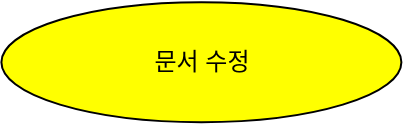 <mxfile version="26.0.16">
  <diagram name="Page-1" id="0">
    <mxGraphModel dx="974" dy="428" grid="1" gridSize="10" guides="1" tooltips="1" connect="1" arrows="1" fold="1" page="1" pageScale="1" pageWidth="827" pageHeight="1169" math="0" shadow="0">
      <root>
        <!-- 기안자 역할 -->
        <mxCell id="1" value="기안자" style="actor;whiteSpace=wrap;html=1;fillColor=#FFDDDD;strokeColor=#CC0000" vertex="1" connectable="0">
          <mxGeometry x="0.1" y="0.1" width="120" height="60" as="geometry"/>
        </mxCell>
        <!-- 결재자 역할 -->
        <mxCell id="2" value="결재자" style="actor;whiteSpace=wrap;html=1;fillColor=#DDFFDD;strokeColor=#009900" vertex="1" connectable="0">
          <mxGeometry x="0.1" y="0.3" width="120" height="60" as="geometry"/>
        </mxCell>
        <!-- 유스케이스: 기안 문서 작성 -->
        <mxCell id="3" value="기안 문서 작성" style="ellipse;whiteSpace=wrap;html=1;fillColor=#FFFF00;strokeColor=#000000" vertex="1" connectable="0">
          <mxGeometry x="0.4" y="0.1" width="200" height="60" as="geometry"/>
        </mxCell>
        <!-- 유스케이스: 결재 순서 설정 -->
        <mxCell id="4" value="결재 순서 설정" style="ellipse;whiteSpace=wrap;html=1;fillColor=#FFFF00;strokeColor=#000000" vertex="1" connectable="0">
          <mxGeometry x="0.4" y="0.3" width="200" height="60" as="geometry"/>
        </mxCell>
        <!-- 유스케이스: 결재 문서 승인 -->
        <mxCell id="5" value="결재 문서 승인" style="ellipse;whiteSpace=wrap;html=1;fillColor=#FFFF00;strokeColor=#000000" vertex="1" connectable="0">
          <mxGeometry x="0.7" y="0.3" width="200" height="60" as="geometry"/>
        </mxCell>
        <!-- 유스케이스: 문서 수정 -->
        <mxCell id="6" value="문서 수정" style="ellipse;whiteSpace=wrap;html=1;fillColor=#FFFF00;strokeColor=#000000" vertex="1" connectable="0">
          <mxGeometry x="0.7" y="0.1" width="200" height="60" as="geometry"/>
        </mxCell>
        <!-- 기안자와 기안 문서 작성 연결 -->
        <mxCell id="7" value="기안자 작성" style="edgeStyle=orthogonalEdgeStyle;rounded=0;orthogonalLoop=1;jettySize=auto;html=1;" edge="1" parent="1" source="1" target="3">
          <mxGeometry relative="1" as="geometry"/>
        </mxCell>
        <!-- 기안자와 결재 순서 설정 연결 -->
        <mxCell id="8" value="기안자 설정" style="edgeStyle=orthogonalEdgeStyle;rounded=0;orthogonalLoop=1;jettySize=auto;html=1;" edge="1" parent="1" source="1" target="4">
          <mxGeometry relative="1" as="geometry"/>
        </mxCell>
        <!-- 결재자와 결재 문서 승인 연결 -->
        <mxCell id="9" value="결재자 승인" style="edgeStyle=orthogonalEdgeStyle;rounded=0;orthogonalLoop=1;jettySize=auto;html=1;" edge="1" parent="1" source="2" target="5">
          <mxGeometry relative="1" as="geometry"/>
        </mxCell>
        <!-- 결재자와 문서 수정 연결 -->
        <mxCell id="10" value="결재자 수정" style="edgeStyle=orthogonalEdgeStyle;rounded=0;orthogonalLoop=1;jettySize=auto;html=1;" edge="1" parent="1" source="2" target="6">
          <mxGeometry relative="1" as="geometry"/>
        </mxCell>
      </root>
    </mxGraphModel>
  </diagram>
</mxfile>
